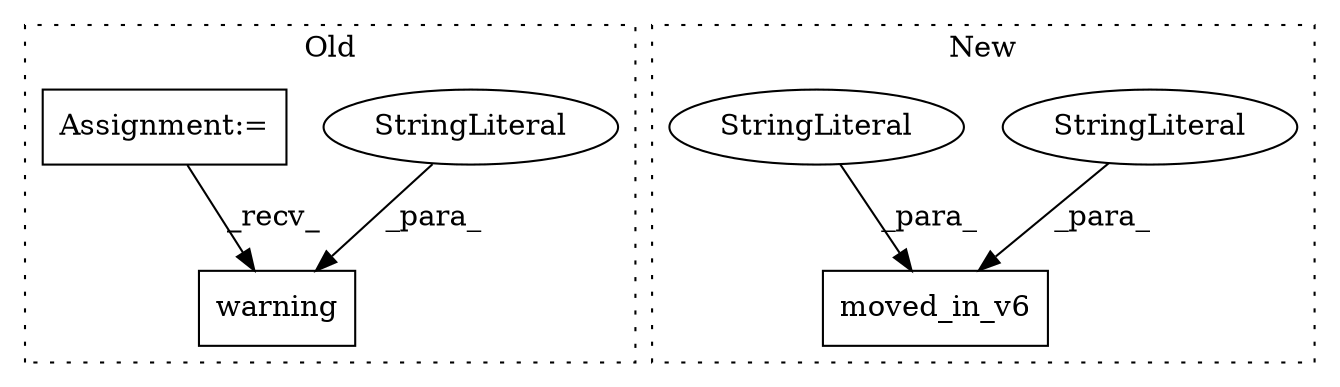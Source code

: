 digraph G {
subgraph cluster0 {
1 [label="warning" a="32" s="642,740" l="8,1" shape="box"];
3 [label="StringLiteral" a="45" s="650" l="90" shape="ellipse"];
4 [label="Assignment:=" a="7" s="488" l="6" shape="box"];
label = "Old";
style="dotted";
}
subgraph cluster1 {
2 [label="moved_in_v6" a="32" s="370,502" l="12,1" shape="box"];
5 [label="StringLiteral" a="45" s="382" l="48" shape="ellipse"];
6 [label="StringLiteral" a="45" s="431" l="71" shape="ellipse"];
label = "New";
style="dotted";
}
3 -> 1 [label="_para_"];
4 -> 1 [label="_recv_"];
5 -> 2 [label="_para_"];
6 -> 2 [label="_para_"];
}